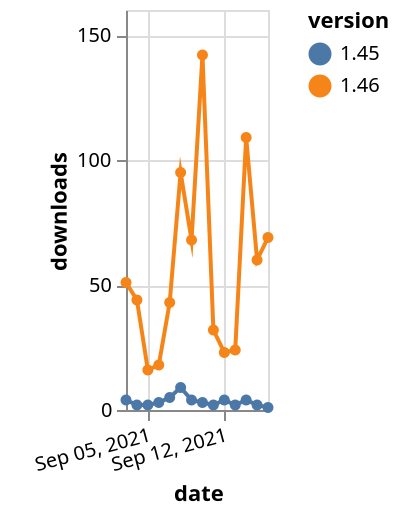{"$schema": "https://vega.github.io/schema/vega-lite/v5.json", "description": "A simple bar chart with embedded data.", "data": {"values": [{"date": "2021-09-03", "total": 20495, "delta": 4, "version": "1.45"}, {"date": "2021-09-04", "total": 20497, "delta": 2, "version": "1.45"}, {"date": "2021-09-05", "total": 20499, "delta": 2, "version": "1.45"}, {"date": "2021-09-06", "total": 20502, "delta": 3, "version": "1.45"}, {"date": "2021-09-07", "total": 20507, "delta": 5, "version": "1.45"}, {"date": "2021-09-08", "total": 20516, "delta": 9, "version": "1.45"}, {"date": "2021-09-09", "total": 20520, "delta": 4, "version": "1.45"}, {"date": "2021-09-10", "total": 20523, "delta": 3, "version": "1.45"}, {"date": "2021-09-11", "total": 20525, "delta": 2, "version": "1.45"}, {"date": "2021-09-12", "total": 20529, "delta": 4, "version": "1.45"}, {"date": "2021-09-13", "total": 20531, "delta": 2, "version": "1.45"}, {"date": "2021-09-14", "total": 20535, "delta": 4, "version": "1.45"}, {"date": "2021-09-15", "total": 20537, "delta": 2, "version": "1.45"}, {"date": "2021-09-16", "total": 20538, "delta": 1, "version": "1.45"}, {"date": "2021-09-03", "total": 60751, "delta": 51, "version": "1.46"}, {"date": "2021-09-04", "total": 60795, "delta": 44, "version": "1.46"}, {"date": "2021-09-05", "total": 60811, "delta": 16, "version": "1.46"}, {"date": "2021-09-06", "total": 60829, "delta": 18, "version": "1.46"}, {"date": "2021-09-07", "total": 60872, "delta": 43, "version": "1.46"}, {"date": "2021-09-08", "total": 60967, "delta": 95, "version": "1.46"}, {"date": "2021-09-09", "total": 61035, "delta": 68, "version": "1.46"}, {"date": "2021-09-10", "total": 61177, "delta": 142, "version": "1.46"}, {"date": "2021-09-11", "total": 61209, "delta": 32, "version": "1.46"}, {"date": "2021-09-12", "total": 61232, "delta": 23, "version": "1.46"}, {"date": "2021-09-13", "total": 61256, "delta": 24, "version": "1.46"}, {"date": "2021-09-14", "total": 61365, "delta": 109, "version": "1.46"}, {"date": "2021-09-15", "total": 61425, "delta": 60, "version": "1.46"}, {"date": "2021-09-16", "total": 61494, "delta": 69, "version": "1.46"}]}, "width": "container", "mark": {"type": "line", "point": {"filled": true}}, "encoding": {"x": {"field": "date", "type": "temporal", "timeUnit": "yearmonthdate", "title": "date", "axis": {"labelAngle": -15}}, "y": {"field": "delta", "type": "quantitative", "title": "downloads"}, "color": {"field": "version", "type": "nominal"}, "tooltip": {"field": "delta"}}}